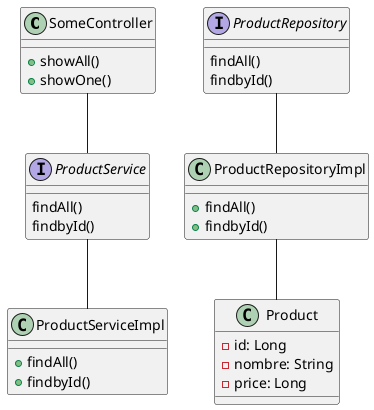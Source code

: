 @startuml

'RELACIONES

'ElementoForm o-- Validador

SomeController -- ProductService
ProductService -- ProductServiceImpl
ProductRepository -- ProductRepositoryImpl
ProductRepositoryImpl -- Product

' CLASES
class SomeController{
    +showAll()
    +showOne()
}

interface ProductService{
    findAll()
    findbyId()
}

interface ProductRepository{
    findAll()
    findbyId()
}

class ProductRepositoryImpl{
    +findAll()
    +findbyId()
}

class ProductServiceImpl{
    +findAll()
    +findbyId()
}

class Product{
    -id: Long
    -nombre: String
    -price: Long 
}
@enduml